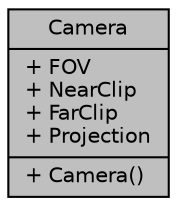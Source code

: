digraph "Camera"
{
 // LATEX_PDF_SIZE
  edge [fontname="Helvetica",fontsize="10",labelfontname="Helvetica",labelfontsize="10"];
  node [fontname="Helvetica",fontsize="10",shape=record];
  Node1 [label="{Camera\n|+ FOV\l+ NearClip\l+ FarClip\l+ Projection\l|+ Camera()\l}",height=0.2,width=0.4,color="black", fillcolor="grey75", style="filled", fontcolor="black",tooltip="Data on a camera to view the game from."];
}
